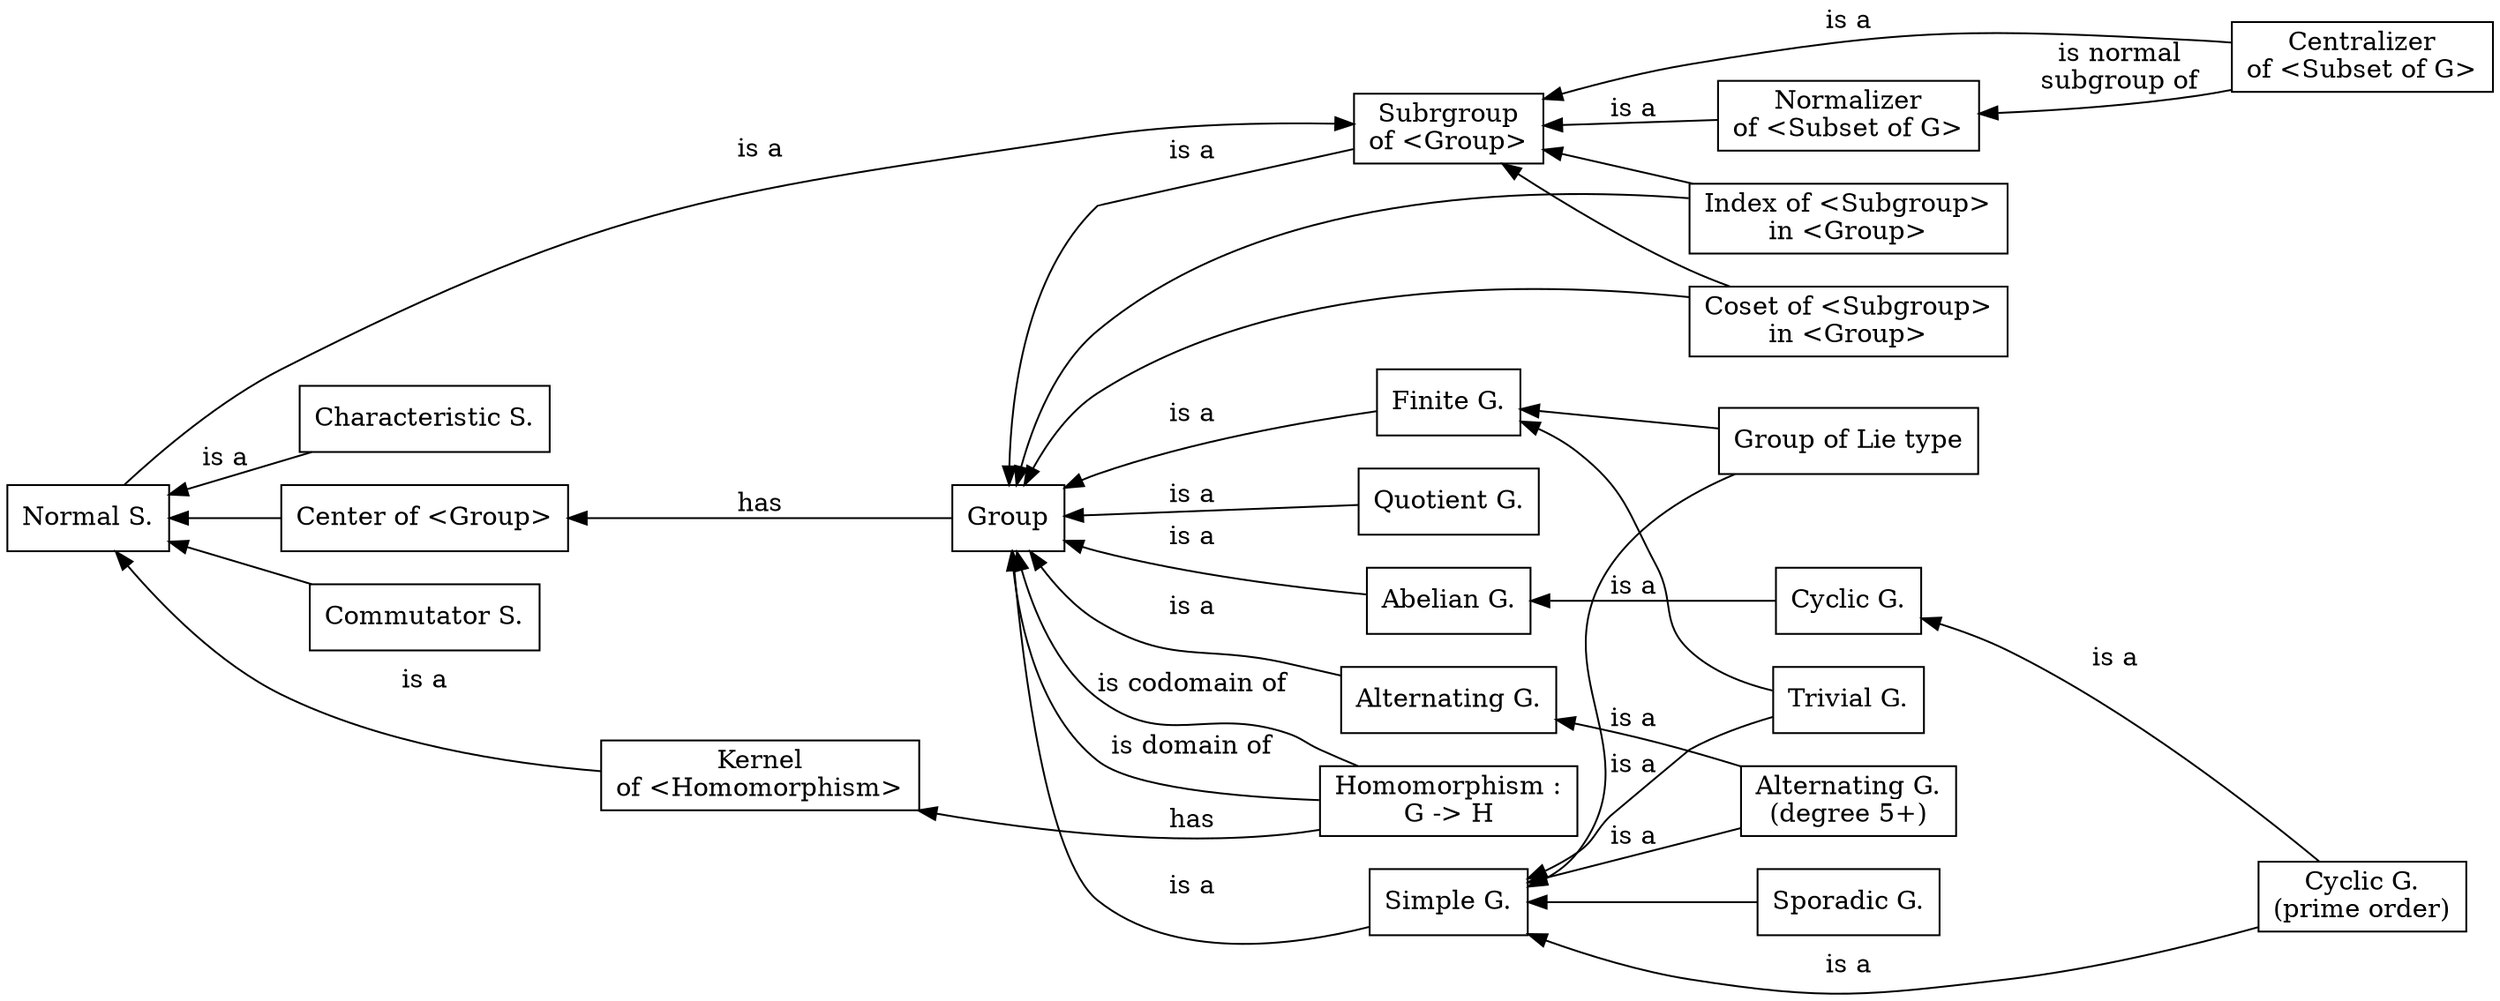 digraph {
    layout=dot
    rankdir=RL
    node[shape=rect]
    
    "Subrgroup\nof <Group>" -> Group [label="is a"] /* Group */
    "Quotient G." -> Group [label="is a"] /* Group */
    "Normal S." -> "Subrgroup\nof <Group>" [label="is a"] /* Group */
    "Finite G." -> Group [label="is a"] /* Group */
    "Abelian G." -> Group [label="is a"] /* Group */
    "Cyclic G." -> "Abelian G." [label="is a"] /* Group */
    "Characteristic S." -> "Normal S." [label="is a"] /* Group */
    "Simple G." -> Group [label="is a"] /* Group */
    "Trivial G." -> "Simple G." [label="is a"] /* Group */
    "Trivial G." -> "Finite G."
    "Cyclic G.\n(prime order)" -> "Cyclic G." [label="is a "] /* Group */
    "Cyclic G.\n(prime order)" -> "Simple G." [label="is a"] /* Group */
    "Alternating G." -> Group [label="is a"] /* Group */
    "Normalizer\nof <Subset of G>" -> "Subrgroup\nof <Group>" [label="is a"] /* :: Set -> Group */
    "Centralizer\nof <Subset of G>" -> "Subrgroup\nof <Group>" [label="is a"]
    "Centralizer\nof <Subset of G>" -> "Normalizer\nof <Subset of G>" [label="is normal\nsubgroup of"]
    "Alternating G.\n(degree 5+)" -> "Alternating G." [label="is a"]
    "Alternating G.\n(degree 5+)" -> "Simple G." [label="is a"]
    "Group of Lie type" -> {"Simple G.", "Finite G."}
    "Index of <Subgroup>\nin <Group>" -> {"Subrgroup\nof <Group>", Group}
    "Coset of <Subgroup>\nin <Group>" -> {"Subrgroup\nof <Group>", Group}
    "Sporadic G." -> "Simple G."
    Group -> "Center of <Group>" [label=has]
    "Center of <Group>" -> "Normal S."
    "Commutator S." -> "Normal S."
    "Homomorphism :\nG -> H" -> "Kernel\nof <Homomorphism>" [label="has"]
    "Homomorphism :\nG -> H" -> Group [label="is domain of"]
    "Homomorphism :\nG -> H" -> Group [label="is codomain of"]
    "Kernel\nof <Homomorphism>" -> "Normal S." [label="is a"]

 /* TODO:

 https://en.wikipedia.org/wiki/Regular_representation 
 https://en.wikipedia.org/wiki/Group_action_(mathematics)#Orbits_and_stabilizers
 https://en.wikipedia.org/wiki/Centralizer_and_normalizer
 https://en.wikipedia.org/wiki/Conjugacy_class
 
 */
  
}

